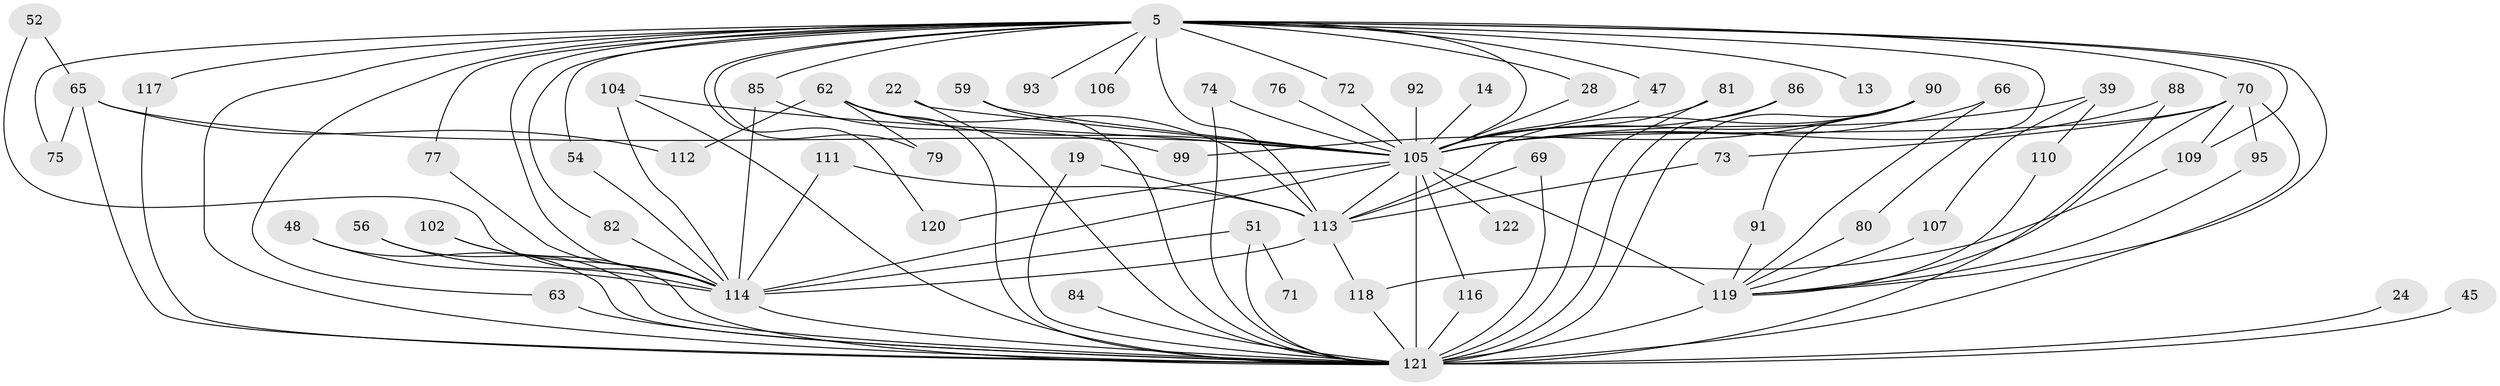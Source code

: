 // original degree distribution, {34: 0.00819672131147541, 17: 0.01639344262295082, 25: 0.00819672131147541, 16: 0.00819672131147541, 27: 0.00819672131147541, 22: 0.00819672131147541, 24: 0.00819672131147541, 31: 0.00819672131147541, 19: 0.00819672131147541, 3: 0.1885245901639344, 5: 0.04918032786885246, 2: 0.5819672131147541, 4: 0.05737704918032787, 10: 0.00819672131147541, 8: 0.00819672131147541, 6: 0.01639344262295082, 7: 0.00819672131147541}
// Generated by graph-tools (version 1.1) at 2025/48/03/04/25 21:48:47]
// undirected, 61 vertices, 116 edges
graph export_dot {
graph [start="1"]
  node [color=gray90,style=filled];
  5 [super="+3"];
  13;
  14;
  19;
  22;
  24;
  28;
  39 [super="+20"];
  45;
  47;
  48;
  51 [super="+15"];
  52;
  54;
  56;
  59;
  62 [super="+27"];
  63 [super="+42"];
  65 [super="+43"];
  66;
  69;
  70 [super="+67+64"];
  71;
  72;
  73;
  74;
  75;
  76;
  77;
  79;
  80 [super="+57"];
  81;
  82;
  84;
  85 [super="+68"];
  86;
  88;
  90 [super="+29+36"];
  91;
  92;
  93;
  95;
  99;
  102;
  104 [super="+55+12+23+103"];
  105 [super="+11+7+101"];
  106 [super="+97"];
  107;
  109 [super="+17+108"];
  110;
  111;
  112;
  113 [super="+46+49+100"];
  114 [super="+61"];
  116;
  117 [super="+115"];
  118 [super="+83"];
  119 [super="+89+96"];
  120 [super="+40"];
  121 [super="+94+9"];
  122;
  5 -- 13 [weight=2];
  5 -- 28;
  5 -- 72;
  5 -- 79;
  5 -- 82;
  5 -- 93 [weight=2];
  5 -- 75;
  5 -- 77;
  5 -- 85 [weight=2];
  5 -- 106 [weight=3];
  5 -- 47;
  5 -- 117 [weight=2];
  5 -- 54;
  5 -- 63;
  5 -- 80;
  5 -- 105 [weight=10];
  5 -- 120;
  5 -- 121 [weight=4];
  5 -- 109 [weight=3];
  5 -- 113 [weight=4];
  5 -- 70;
  5 -- 114 [weight=4];
  5 -- 119;
  14 -- 105 [weight=2];
  19 -- 121;
  19 -- 113;
  22 -- 105;
  22 -- 121;
  24 -- 121 [weight=2];
  28 -- 105;
  39 -- 107;
  39 -- 110;
  39 -- 105 [weight=3];
  45 -- 121;
  47 -- 105;
  48 -- 121;
  48 -- 114;
  51 -- 71 [weight=2];
  51 -- 121 [weight=2];
  51 -- 114;
  52 -- 65;
  52 -- 114;
  54 -- 114;
  56 -- 121;
  56 -- 114;
  59 -- 105;
  59 -- 121;
  62 -- 112;
  62 -- 79;
  62 -- 105;
  62 -- 121 [weight=2];
  62 -- 113;
  63 -- 121 [weight=2];
  65 -- 75;
  65 -- 112;
  65 -- 105 [weight=2];
  65 -- 121;
  66 -- 105;
  66 -- 119;
  69 -- 121;
  69 -- 113;
  70 -- 121 [weight=3];
  70 -- 119;
  70 -- 105 [weight=3];
  70 -- 73;
  70 -- 109 [weight=2];
  70 -- 95;
  72 -- 105;
  73 -- 113;
  74 -- 105;
  74 -- 121;
  76 -- 105 [weight=2];
  77 -- 114;
  80 -- 119 [weight=2];
  81 -- 105;
  81 -- 121;
  82 -- 114;
  84 -- 121;
  85 -- 99;
  85 -- 114 [weight=3];
  86 -- 105;
  86 -- 121;
  88 -- 105;
  88 -- 121;
  90 -- 91;
  90 -- 99;
  90 -- 105 [weight=2];
  90 -- 121;
  90 -- 113;
  91 -- 119;
  92 -- 105 [weight=2];
  95 -- 119;
  102 -- 121;
  102 -- 114;
  104 -- 105;
  104 -- 121 [weight=3];
  104 -- 114;
  105 -- 114 [weight=11];
  105 -- 116;
  105 -- 122 [weight=2];
  105 -- 120 [weight=2];
  105 -- 121 [weight=11];
  105 -- 113 [weight=2];
  105 -- 119;
  107 -- 119;
  109 -- 118;
  110 -- 119;
  111 -- 113;
  111 -- 114;
  113 -- 118;
  113 -- 114;
  114 -- 121 [weight=5];
  116 -- 121;
  117 -- 121;
  118 -- 121;
  119 -- 121 [weight=10];
}
